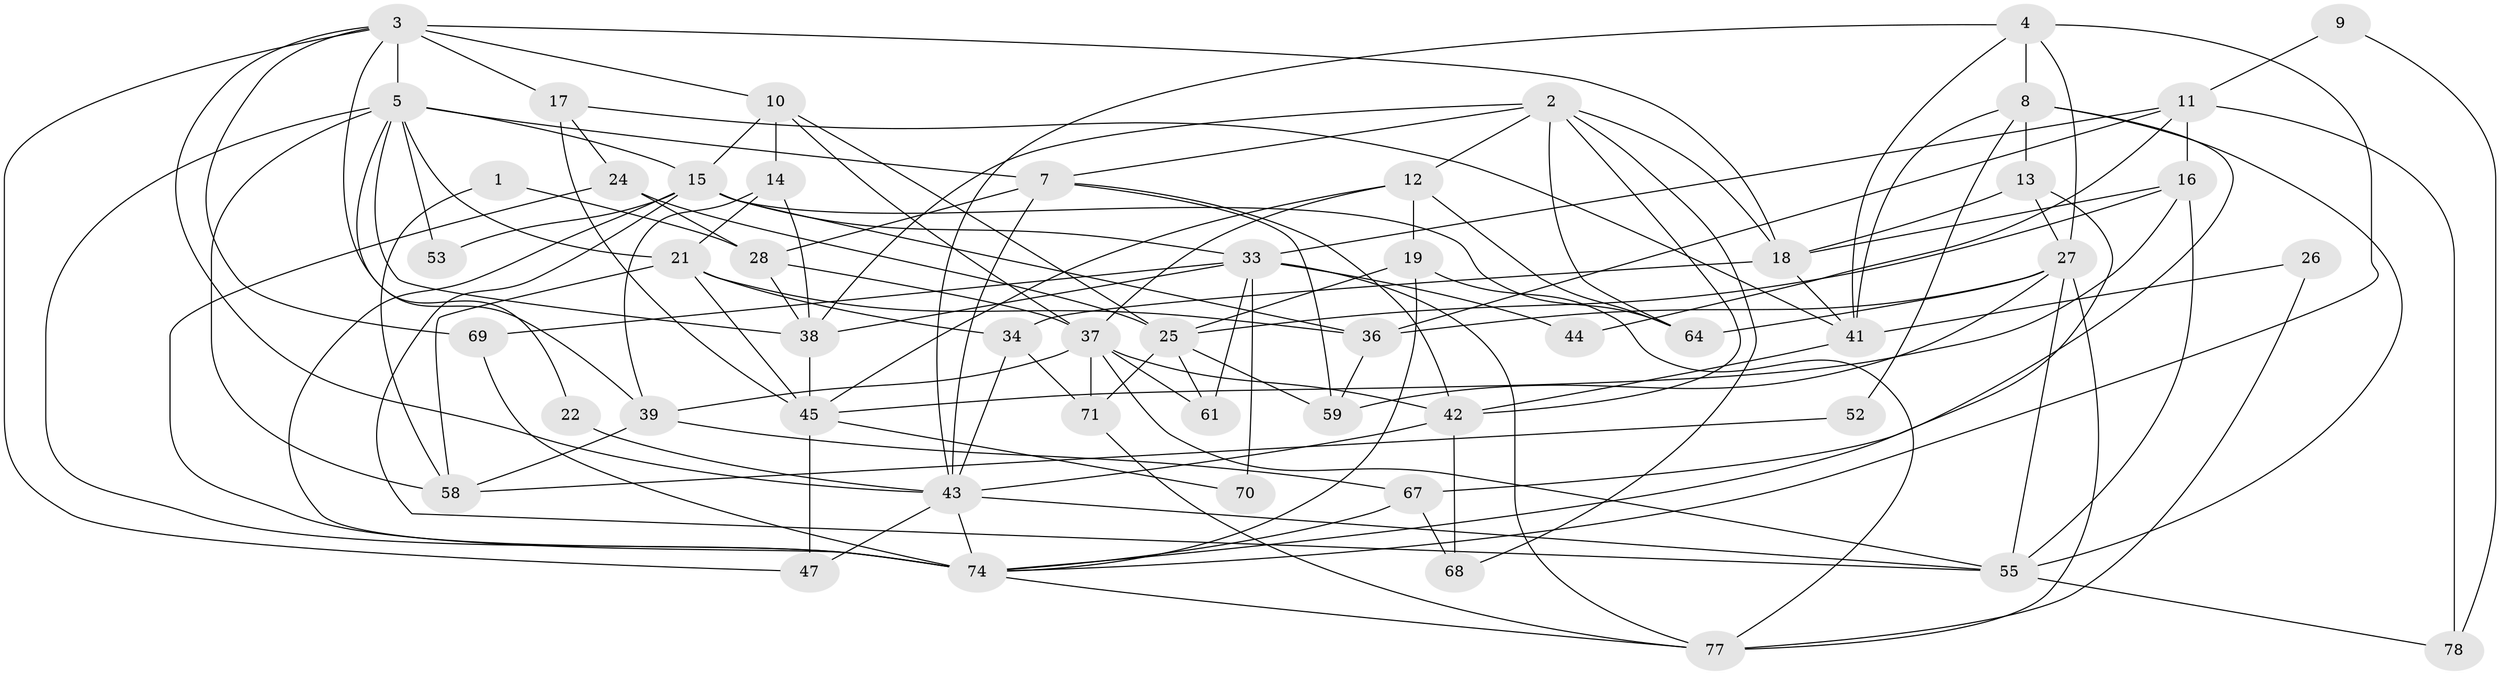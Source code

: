 // original degree distribution, {2: 0.1411764705882353, 7: 0.07058823529411765, 4: 0.35294117647058826, 3: 0.23529411764705882, 5: 0.11764705882352941, 6: 0.07058823529411765, 8: 0.011764705882352941}
// Generated by graph-tools (version 1.1) at 2025/11/02/27/25 16:11:20]
// undirected, 52 vertices, 130 edges
graph export_dot {
graph [start="1"]
  node [color=gray90,style=filled];
  1;
  2;
  3 [super="+6"];
  4 [super="+46"];
  5 [super="+31"];
  7 [super="+32"];
  8 [super="+23"];
  9;
  10 [super="+72"];
  11 [super="+84"];
  12 [super="+30"];
  13 [super="+29"];
  14 [super="+35"];
  15 [super="+57"];
  16 [super="+62"];
  17 [super="+79"];
  18 [super="+20"];
  19;
  21 [super="+56"];
  22;
  24 [super="+65"];
  25 [super="+80"];
  26;
  27 [super="+83"];
  28 [super="+81"];
  33 [super="+40"];
  34;
  36 [super="+50"];
  37 [super="+54"];
  38 [super="+49"];
  39;
  41 [super="+60"];
  42 [super="+66"];
  43 [super="+51"];
  44;
  45 [super="+48"];
  47;
  52;
  53;
  55 [super="+82"];
  58 [super="+63"];
  59;
  61;
  64 [super="+73"];
  67;
  68;
  69;
  70;
  71 [super="+75"];
  74 [super="+76"];
  77 [super="+85"];
  78;
  1 -- 28;
  1 -- 58;
  2 -- 7;
  2 -- 38;
  2 -- 42;
  2 -- 68;
  2 -- 18;
  2 -- 64;
  2 -- 12;
  3 -- 47;
  3 -- 18 [weight=2];
  3 -- 69;
  3 -- 39;
  3 -- 17;
  3 -- 10;
  3 -- 5;
  3 -- 43;
  4 -- 41;
  4 -- 43;
  4 -- 27;
  4 -- 8;
  4 -- 74;
  5 -- 22;
  5 -- 53;
  5 -- 58;
  5 -- 7 [weight=2];
  5 -- 74;
  5 -- 15;
  5 -- 21;
  5 -- 38;
  7 -- 59;
  7 -- 42;
  7 -- 43;
  7 -- 28;
  8 -- 55;
  8 -- 67;
  8 -- 41;
  8 -- 52;
  8 -- 13;
  9 -- 11;
  9 -- 78;
  10 -- 25;
  10 -- 37;
  10 -- 15;
  10 -- 14;
  11 -- 33;
  11 -- 44;
  11 -- 36;
  11 -- 78;
  11 -- 16;
  12 -- 19;
  12 -- 64;
  12 -- 45;
  12 -- 37;
  13 -- 74;
  13 -- 18;
  13 -- 27;
  14 -- 21;
  14 -- 38;
  14 -- 39;
  15 -- 33 [weight=2];
  15 -- 36;
  15 -- 53;
  15 -- 55 [weight=2];
  15 -- 74;
  15 -- 64;
  16 -- 45;
  16 -- 25;
  16 -- 18;
  16 -- 55;
  17 -- 41;
  17 -- 45 [weight=2];
  17 -- 24;
  18 -- 34;
  18 -- 41;
  19 -- 74;
  19 -- 77;
  19 -- 25;
  21 -- 45;
  21 -- 34;
  21 -- 58;
  21 -- 36;
  22 -- 43;
  24 -- 74;
  24 -- 28;
  24 -- 25;
  25 -- 61;
  25 -- 71;
  25 -- 59;
  26 -- 77;
  26 -- 41;
  27 -- 64;
  27 -- 77;
  27 -- 59;
  27 -- 55;
  27 -- 36;
  28 -- 37;
  28 -- 38;
  33 -- 69;
  33 -- 70;
  33 -- 77;
  33 -- 44;
  33 -- 61;
  33 -- 38;
  34 -- 43;
  34 -- 71;
  36 -- 59;
  37 -- 55;
  37 -- 61;
  37 -- 71;
  37 -- 39;
  37 -- 42;
  38 -- 45 [weight=2];
  39 -- 67;
  39 -- 58;
  41 -- 42;
  42 -- 43;
  42 -- 68;
  43 -- 74;
  43 -- 55;
  43 -- 47;
  45 -- 70;
  45 -- 47;
  52 -- 58;
  55 -- 78;
  67 -- 74;
  67 -- 68;
  69 -- 74;
  71 -- 77;
  74 -- 77;
}
